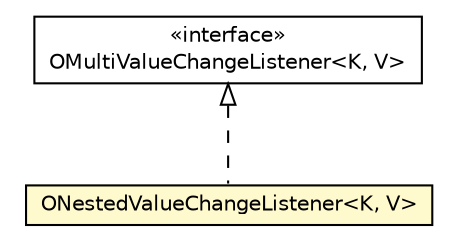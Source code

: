 #!/usr/local/bin/dot
#
# Class diagram 
# Generated by UMLGraph version R5_6-24-gf6e263 (http://www.umlgraph.org/)
#

digraph G {
	edge [fontname="Helvetica",fontsize=10,labelfontname="Helvetica",labelfontsize=10];
	node [fontname="Helvetica",fontsize=10,shape=plaintext];
	nodesep=0.25;
	ranksep=0.5;
	// com.orientechnologies.orient.core.db.record.OMultiValueChangeListener<K, V>
	c2564860 [label=<<table title="com.orientechnologies.orient.core.db.record.OMultiValueChangeListener" border="0" cellborder="1" cellspacing="0" cellpadding="2" port="p" href="./OMultiValueChangeListener.html">
		<tr><td><table border="0" cellspacing="0" cellpadding="1">
<tr><td align="center" balign="center"> &#171;interface&#187; </td></tr>
<tr><td align="center" balign="center"> OMultiValueChangeListener&lt;K, V&gt; </td></tr>
		</table></td></tr>
		</table>>, URL="./OMultiValueChangeListener.html", fontname="Helvetica", fontcolor="black", fontsize=10.0];
	// com.orientechnologies.orient.core.db.record.ONestedValueChangeListener<K, V>
	c2564880 [label=<<table title="com.orientechnologies.orient.core.db.record.ONestedValueChangeListener" border="0" cellborder="1" cellspacing="0" cellpadding="2" port="p" bgcolor="lemonChiffon" href="./ONestedValueChangeListener.html">
		<tr><td><table border="0" cellspacing="0" cellpadding="1">
<tr><td align="center" balign="center"> ONestedValueChangeListener&lt;K, V&gt; </td></tr>
		</table></td></tr>
		</table>>, URL="./ONestedValueChangeListener.html", fontname="Helvetica", fontcolor="black", fontsize=10.0];
	//com.orientechnologies.orient.core.db.record.ONestedValueChangeListener<K, V> implements com.orientechnologies.orient.core.db.record.OMultiValueChangeListener<K, V>
	c2564860:p -> c2564880:p [dir=back,arrowtail=empty,style=dashed];
}

